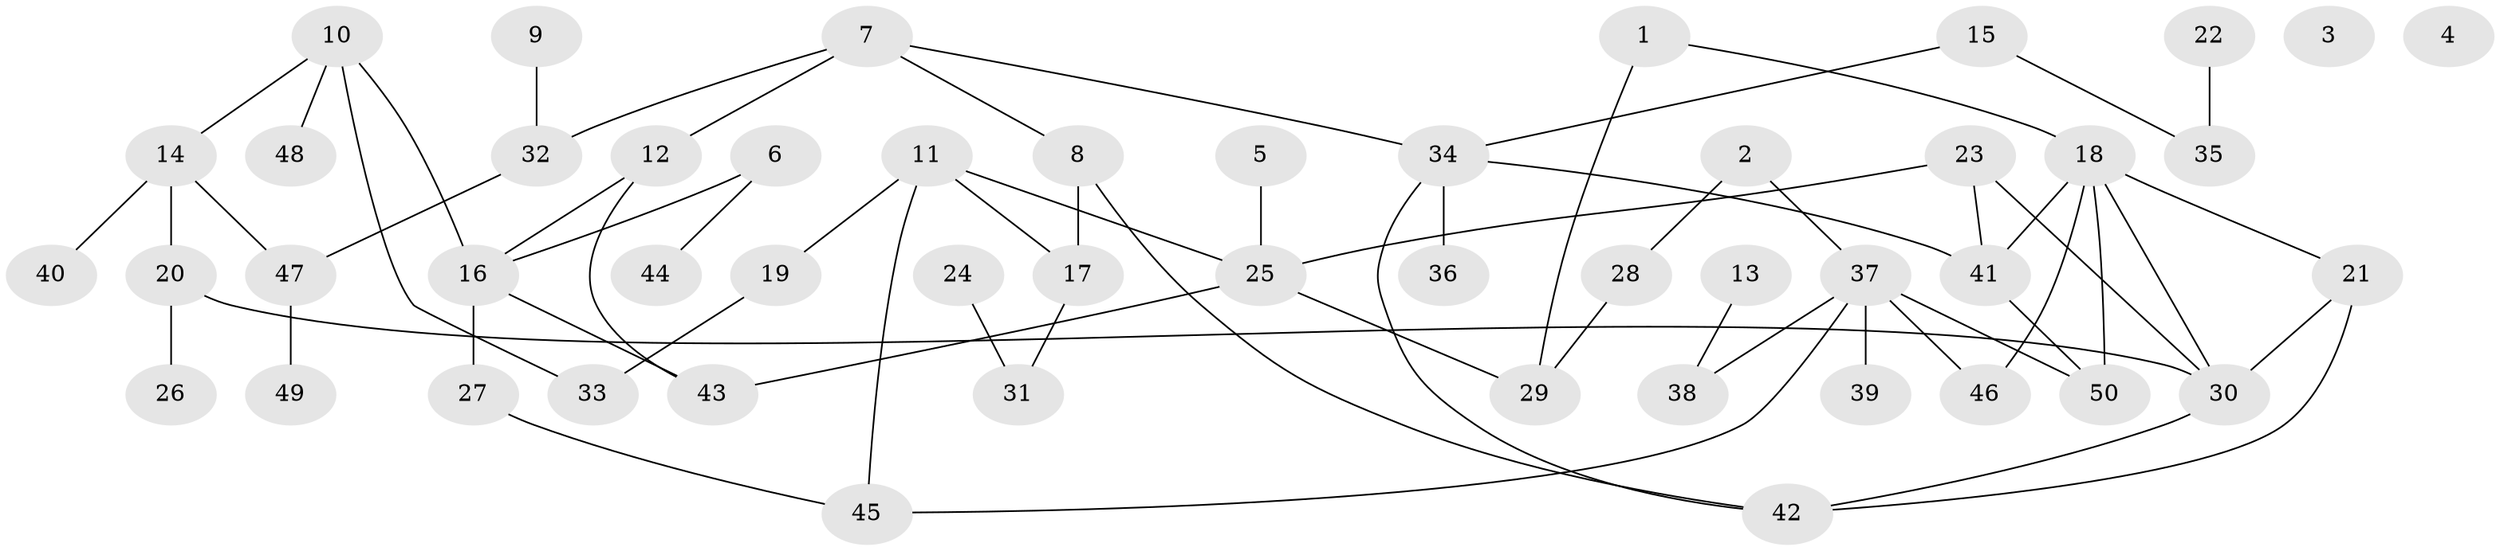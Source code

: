// coarse degree distribution, {3: 0.16129032258064516, 2: 0.12903225806451613, 0: 0.06451612903225806, 4: 0.0967741935483871, 1: 0.2903225806451613, 5: 0.1935483870967742, 6: 0.06451612903225806}
// Generated by graph-tools (version 1.1) at 2025/23/03/03/25 07:23:27]
// undirected, 50 vertices, 64 edges
graph export_dot {
graph [start="1"]
  node [color=gray90,style=filled];
  1;
  2;
  3;
  4;
  5;
  6;
  7;
  8;
  9;
  10;
  11;
  12;
  13;
  14;
  15;
  16;
  17;
  18;
  19;
  20;
  21;
  22;
  23;
  24;
  25;
  26;
  27;
  28;
  29;
  30;
  31;
  32;
  33;
  34;
  35;
  36;
  37;
  38;
  39;
  40;
  41;
  42;
  43;
  44;
  45;
  46;
  47;
  48;
  49;
  50;
  1 -- 18;
  1 -- 29;
  2 -- 28;
  2 -- 37;
  5 -- 25;
  6 -- 16;
  6 -- 44;
  7 -- 8;
  7 -- 12;
  7 -- 32;
  7 -- 34;
  8 -- 17;
  8 -- 42;
  9 -- 32;
  10 -- 14;
  10 -- 16;
  10 -- 33;
  10 -- 48;
  11 -- 17;
  11 -- 19;
  11 -- 25;
  11 -- 45;
  12 -- 16;
  12 -- 43;
  13 -- 38;
  14 -- 20;
  14 -- 40;
  14 -- 47;
  15 -- 34;
  15 -- 35;
  16 -- 27;
  16 -- 43;
  17 -- 31;
  18 -- 21;
  18 -- 30;
  18 -- 41;
  18 -- 46;
  18 -- 50;
  19 -- 33;
  20 -- 26;
  20 -- 30;
  21 -- 30;
  21 -- 42;
  22 -- 35;
  23 -- 25;
  23 -- 30;
  23 -- 41;
  24 -- 31;
  25 -- 29;
  25 -- 43;
  27 -- 45;
  28 -- 29;
  30 -- 42;
  32 -- 47;
  34 -- 36;
  34 -- 41;
  34 -- 42;
  37 -- 38;
  37 -- 39;
  37 -- 45;
  37 -- 46;
  37 -- 50;
  41 -- 50;
  47 -- 49;
}
